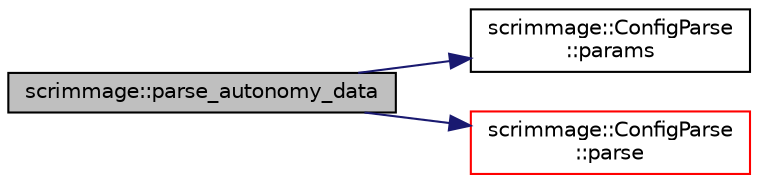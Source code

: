 digraph "scrimmage::parse_autonomy_data"
{
 // LATEX_PDF_SIZE
  edge [fontname="Helvetica",fontsize="10",labelfontname="Helvetica",labelfontsize="10"];
  node [fontname="Helvetica",fontsize="10",shape=record];
  rankdir="LR";
  Node1 [label="scrimmage::parse_autonomy_data",height=0.2,width=0.4,color="black", fillcolor="grey75", style="filled", fontcolor="black",tooltip=" "];
  Node1 -> Node2 [color="midnightblue",fontsize="10",style="solid",fontname="Helvetica"];
  Node2 [label="scrimmage::ConfigParse\l::params",height=0.2,width=0.4,color="black", fillcolor="white", style="filled",URL="$classscrimmage_1_1ConfigParse.html#ad458e0b5366b8b901918030b3c383c0b",tooltip=" "];
  Node1 -> Node3 [color="midnightblue",fontsize="10",style="solid",fontname="Helvetica"];
  Node3 [label="scrimmage::ConfigParse\l::parse",height=0.2,width=0.4,color="red", fillcolor="white", style="filled",URL="$classscrimmage_1_1ConfigParse.html#a63316b2845ccc4bbc0c87eb88b72a3e6",tooltip=" "];
}
